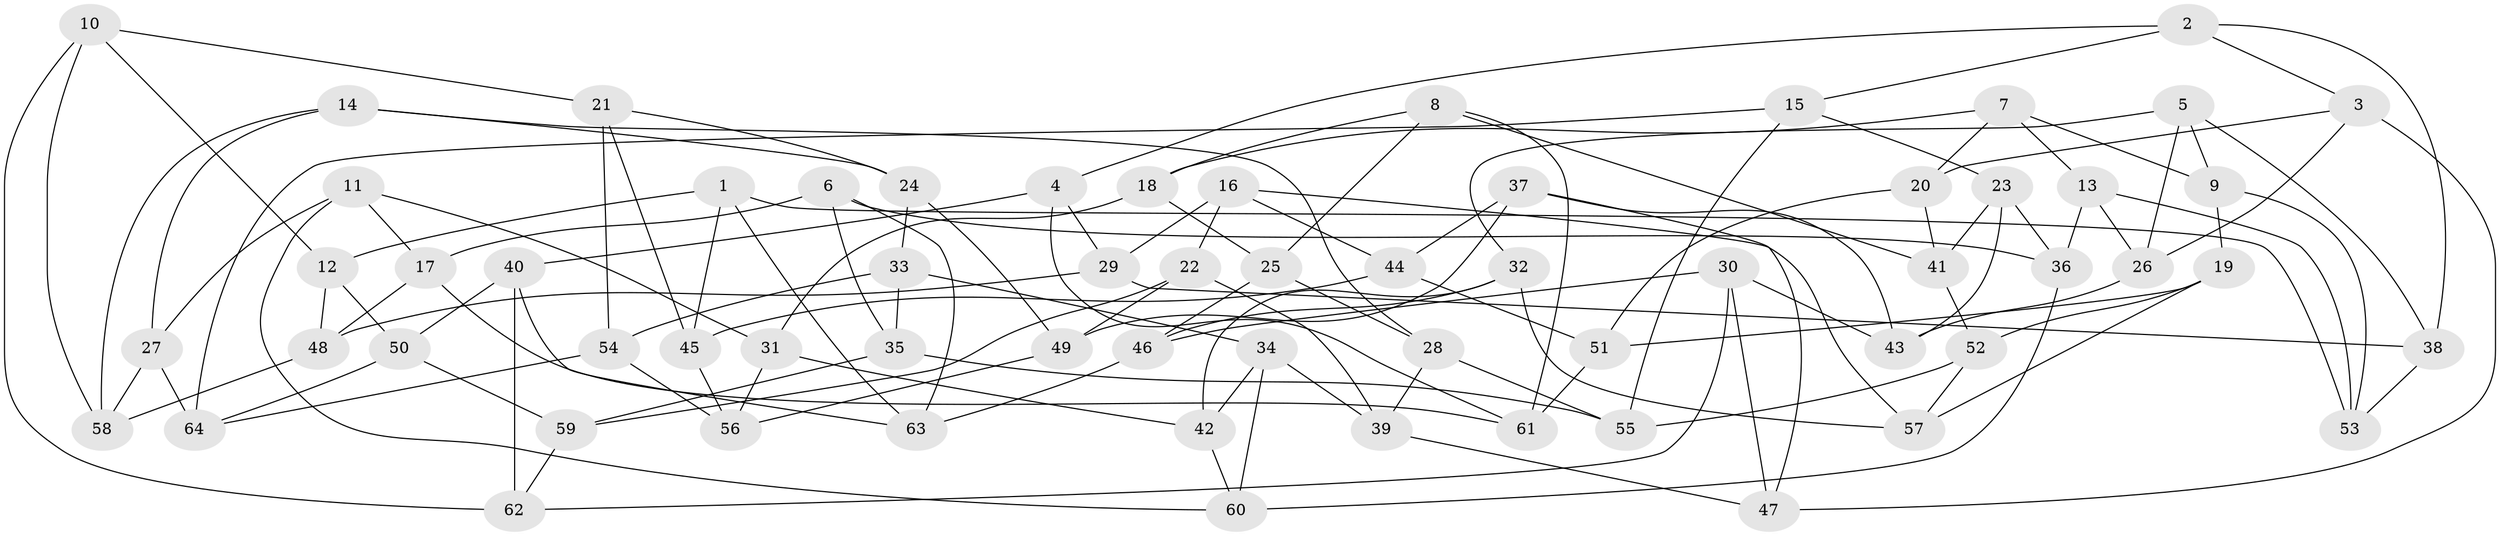 // coarse degree distribution, {6: 0.15789473684210525, 11: 0.05263157894736842, 8: 0.15789473684210525, 10: 0.05263157894736842, 7: 0.15789473684210525, 5: 0.21052631578947367, 4: 0.21052631578947367}
// Generated by graph-tools (version 1.1) at 2025/20/03/04/25 18:20:36]
// undirected, 64 vertices, 128 edges
graph export_dot {
graph [start="1"]
  node [color=gray90,style=filled];
  1;
  2;
  3;
  4;
  5;
  6;
  7;
  8;
  9;
  10;
  11;
  12;
  13;
  14;
  15;
  16;
  17;
  18;
  19;
  20;
  21;
  22;
  23;
  24;
  25;
  26;
  27;
  28;
  29;
  30;
  31;
  32;
  33;
  34;
  35;
  36;
  37;
  38;
  39;
  40;
  41;
  42;
  43;
  44;
  45;
  46;
  47;
  48;
  49;
  50;
  51;
  52;
  53;
  54;
  55;
  56;
  57;
  58;
  59;
  60;
  61;
  62;
  63;
  64;
  1 -- 63;
  1 -- 45;
  1 -- 53;
  1 -- 12;
  2 -- 3;
  2 -- 38;
  2 -- 4;
  2 -- 15;
  3 -- 20;
  3 -- 26;
  3 -- 47;
  4 -- 29;
  4 -- 40;
  4 -- 61;
  5 -- 26;
  5 -- 32;
  5 -- 9;
  5 -- 38;
  6 -- 63;
  6 -- 17;
  6 -- 36;
  6 -- 35;
  7 -- 18;
  7 -- 9;
  7 -- 13;
  7 -- 20;
  8 -- 41;
  8 -- 25;
  8 -- 18;
  8 -- 61;
  9 -- 53;
  9 -- 19;
  10 -- 12;
  10 -- 21;
  10 -- 62;
  10 -- 58;
  11 -- 17;
  11 -- 27;
  11 -- 60;
  11 -- 31;
  12 -- 50;
  12 -- 48;
  13 -- 53;
  13 -- 26;
  13 -- 36;
  14 -- 28;
  14 -- 27;
  14 -- 58;
  14 -- 24;
  15 -- 64;
  15 -- 23;
  15 -- 55;
  16 -- 29;
  16 -- 22;
  16 -- 57;
  16 -- 44;
  17 -- 48;
  17 -- 61;
  18 -- 25;
  18 -- 31;
  19 -- 52;
  19 -- 57;
  19 -- 51;
  20 -- 51;
  20 -- 41;
  21 -- 24;
  21 -- 45;
  21 -- 54;
  22 -- 39;
  22 -- 59;
  22 -- 49;
  23 -- 43;
  23 -- 41;
  23 -- 36;
  24 -- 33;
  24 -- 49;
  25 -- 46;
  25 -- 28;
  26 -- 43;
  27 -- 64;
  27 -- 58;
  28 -- 55;
  28 -- 39;
  29 -- 38;
  29 -- 48;
  30 -- 43;
  30 -- 46;
  30 -- 62;
  30 -- 47;
  31 -- 56;
  31 -- 42;
  32 -- 57;
  32 -- 42;
  32 -- 46;
  33 -- 34;
  33 -- 54;
  33 -- 35;
  34 -- 42;
  34 -- 60;
  34 -- 39;
  35 -- 59;
  35 -- 55;
  36 -- 60;
  37 -- 44;
  37 -- 49;
  37 -- 47;
  37 -- 43;
  38 -- 53;
  39 -- 47;
  40 -- 63;
  40 -- 62;
  40 -- 50;
  41 -- 52;
  42 -- 60;
  44 -- 51;
  44 -- 45;
  45 -- 56;
  46 -- 63;
  48 -- 58;
  49 -- 56;
  50 -- 64;
  50 -- 59;
  51 -- 61;
  52 -- 57;
  52 -- 55;
  54 -- 64;
  54 -- 56;
  59 -- 62;
}
